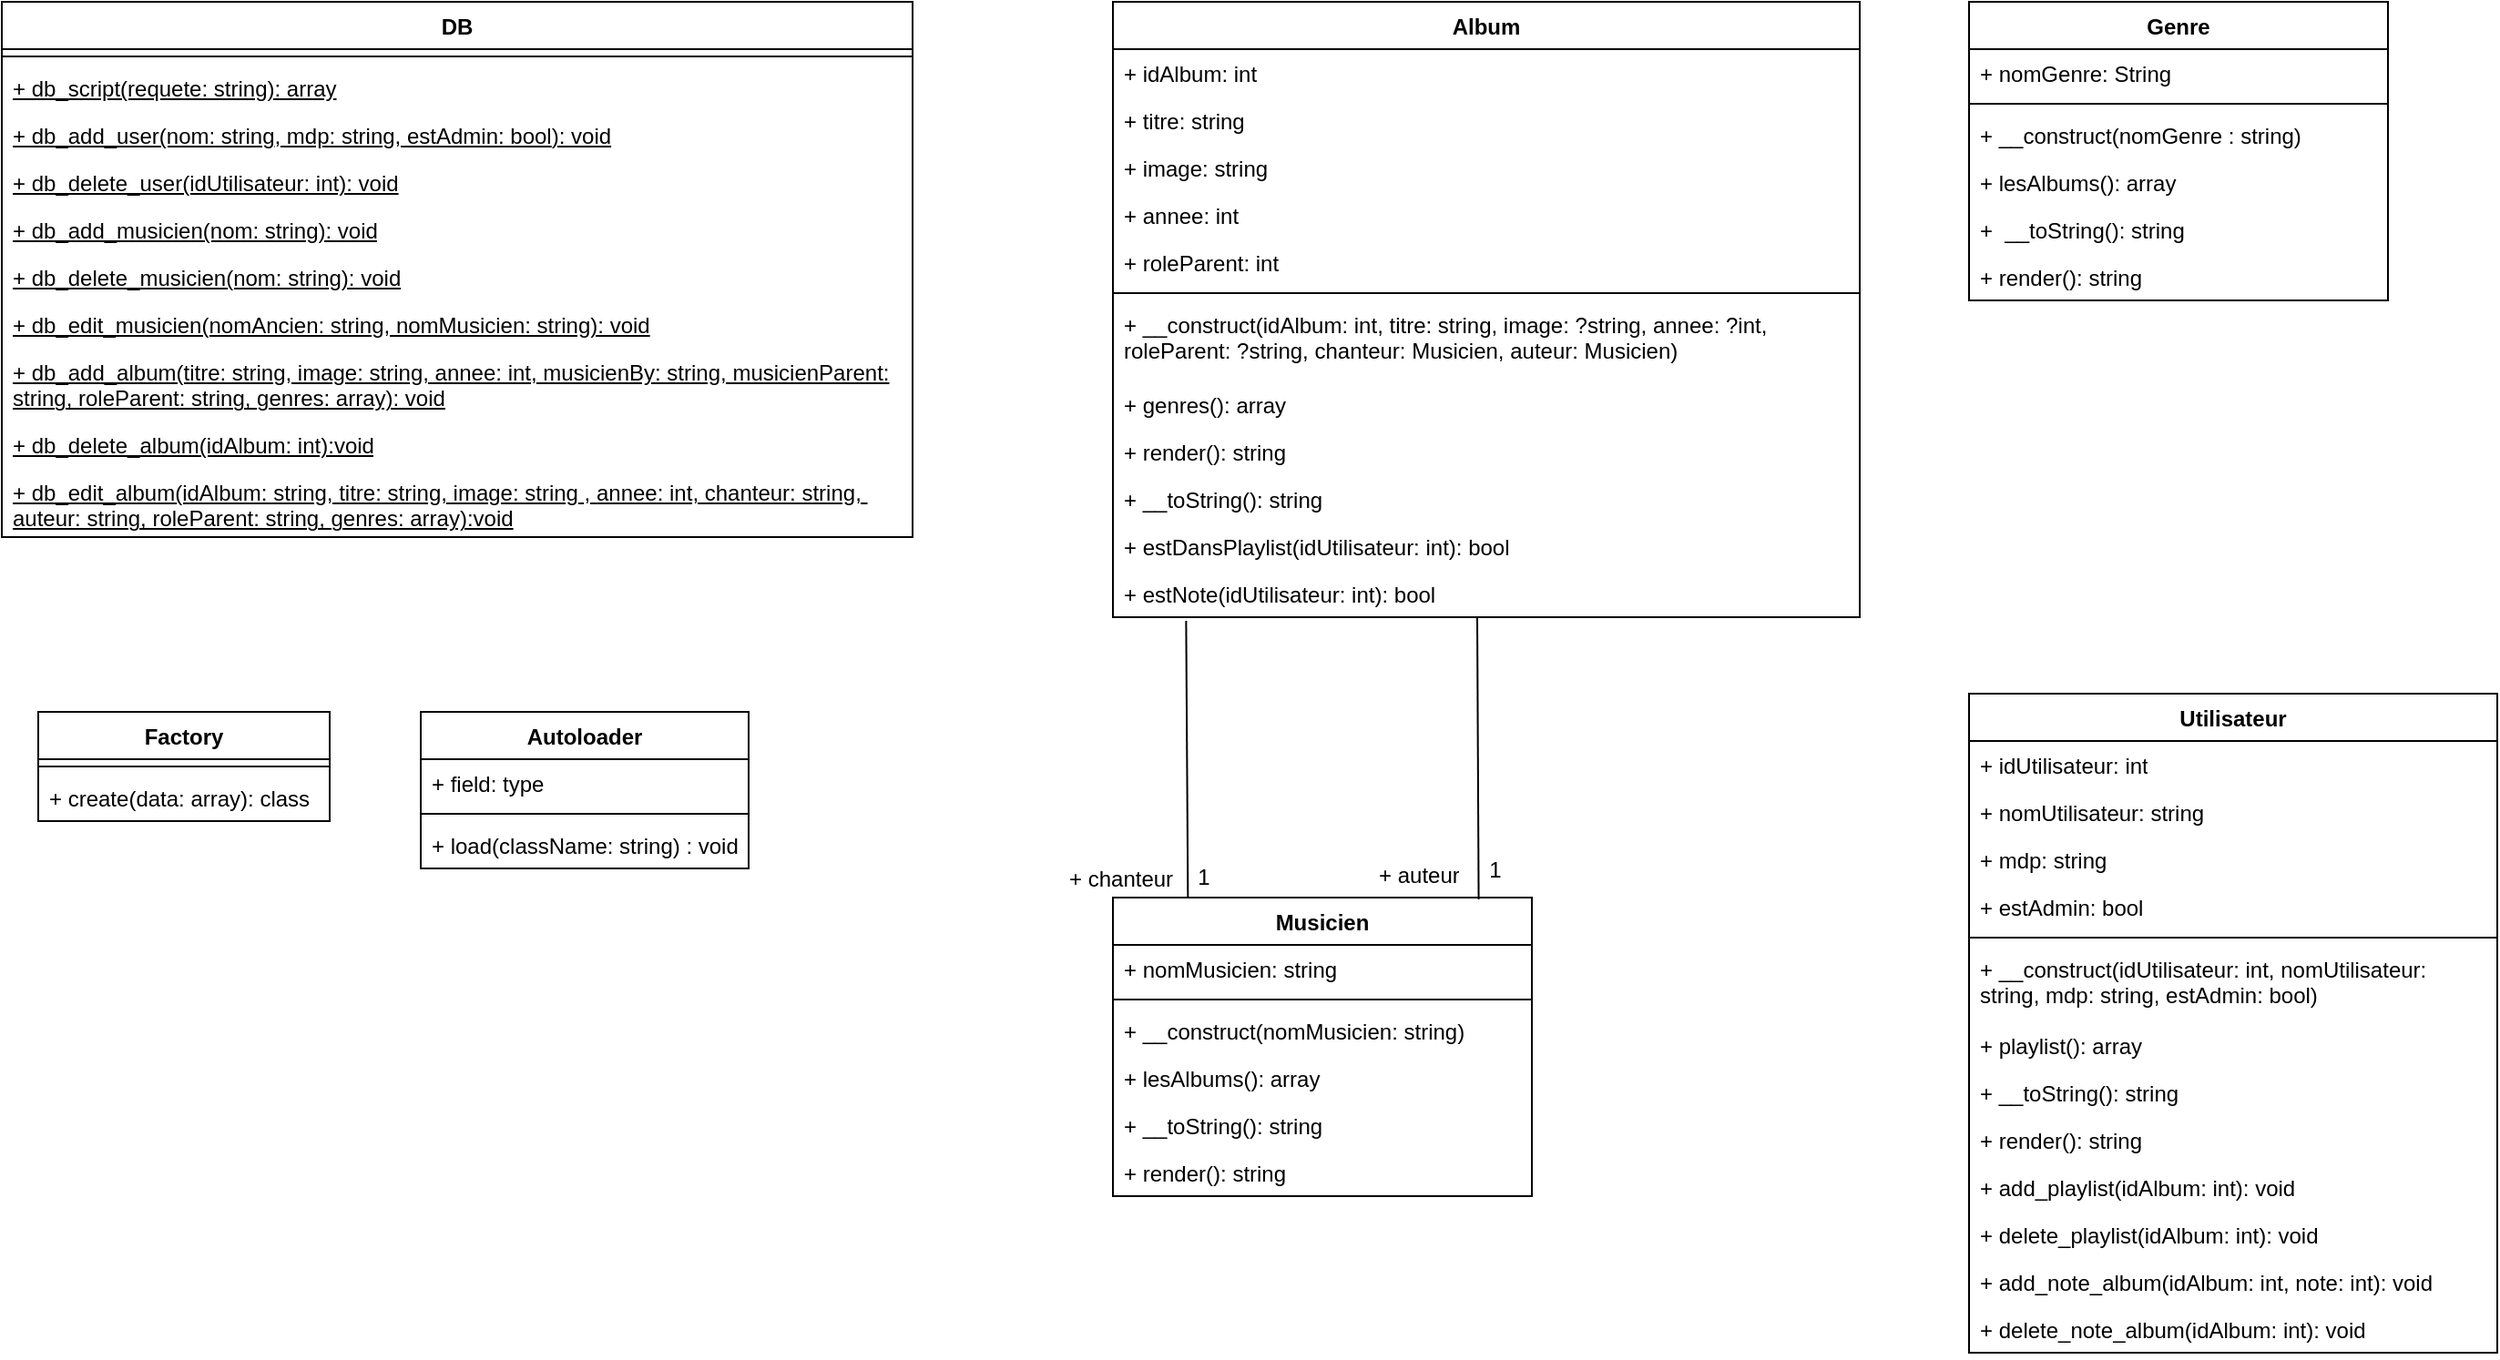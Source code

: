 <mxfile version="23.1.4" type="device">
  <diagram name="Page-1" id="rVPppRVCOgR-P-kdelrg">
    <mxGraphModel dx="1714" dy="949" grid="1" gridSize="10" guides="1" tooltips="1" connect="1" arrows="1" fold="1" page="1" pageScale="1" pageWidth="827" pageHeight="1169" math="0" shadow="0">
      <root>
        <mxCell id="0" />
        <mxCell id="1" parent="0" />
        <mxCell id="kgBbqQctjWnR-cM4hc16-5" value="DB" style="swimlane;fontStyle=1;align=center;verticalAlign=top;childLayout=stackLayout;horizontal=1;startSize=26;horizontalStack=0;resizeParent=1;resizeParentMax=0;resizeLast=0;collapsible=1;marginBottom=0;whiteSpace=wrap;html=1;" vertex="1" parent="1">
          <mxGeometry x="10" y="10" width="500" height="294" as="geometry" />
        </mxCell>
        <mxCell id="kgBbqQctjWnR-cM4hc16-7" value="" style="line;strokeWidth=1;fillColor=none;align=left;verticalAlign=middle;spacingTop=-1;spacingLeft=3;spacingRight=3;rotatable=0;labelPosition=right;points=[];portConstraint=eastwest;strokeColor=inherit;" vertex="1" parent="kgBbqQctjWnR-cM4hc16-5">
          <mxGeometry y="26" width="500" height="8" as="geometry" />
        </mxCell>
        <mxCell id="kgBbqQctjWnR-cM4hc16-9" value="&lt;u&gt;+ db_script(requete: string): array&lt;/u&gt;" style="text;strokeColor=none;fillColor=none;align=left;verticalAlign=top;spacingLeft=4;spacingRight=4;overflow=hidden;rotatable=0;points=[[0,0.5],[1,0.5]];portConstraint=eastwest;whiteSpace=wrap;html=1;" vertex="1" parent="kgBbqQctjWnR-cM4hc16-5">
          <mxGeometry y="34" width="500" height="26" as="geometry" />
        </mxCell>
        <mxCell id="kgBbqQctjWnR-cM4hc16-11" value="&lt;u&gt;+ db_add_user(nom:&lt;/u&gt;&lt;u&gt; string&lt;/u&gt;&lt;u&gt;, mdp&lt;/u&gt;&lt;u&gt;: string&lt;/u&gt;&lt;u&gt;, estAdmin:&lt;/u&gt;&lt;u&gt; bool&lt;/u&gt;&lt;u&gt;): void&lt;/u&gt;" style="text;strokeColor=none;fillColor=none;align=left;verticalAlign=top;spacingLeft=4;spacingRight=4;overflow=hidden;rotatable=0;points=[[0,0.5],[1,0.5]];portConstraint=eastwest;whiteSpace=wrap;html=1;" vertex="1" parent="kgBbqQctjWnR-cM4hc16-5">
          <mxGeometry y="60" width="500" height="26" as="geometry" />
        </mxCell>
        <mxCell id="kgBbqQctjWnR-cM4hc16-13" value="&lt;u&gt;+ db_delete_user(idUtilisateur: int): void&lt;/u&gt;" style="text;strokeColor=none;fillColor=none;align=left;verticalAlign=top;spacingLeft=4;spacingRight=4;overflow=hidden;rotatable=0;points=[[0,0.5],[1,0.5]];portConstraint=eastwest;whiteSpace=wrap;html=1;" vertex="1" parent="kgBbqQctjWnR-cM4hc16-5">
          <mxGeometry y="86" width="500" height="26" as="geometry" />
        </mxCell>
        <mxCell id="kgBbqQctjWnR-cM4hc16-15" value="+ db_add_musicien(nom: string): void" style="text;strokeColor=none;fillColor=none;align=left;verticalAlign=top;spacingLeft=4;spacingRight=4;overflow=hidden;rotatable=0;points=[[0,0.5],[1,0.5]];portConstraint=eastwest;whiteSpace=wrap;html=1;fontStyle=4" vertex="1" parent="kgBbqQctjWnR-cM4hc16-5">
          <mxGeometry y="112" width="500" height="26" as="geometry" />
        </mxCell>
        <mxCell id="kgBbqQctjWnR-cM4hc16-16" value="+ db_delete_musicien(nom: string): void" style="text;strokeColor=none;fillColor=none;align=left;verticalAlign=top;spacingLeft=4;spacingRight=4;overflow=hidden;rotatable=0;points=[[0,0.5],[1,0.5]];portConstraint=eastwest;whiteSpace=wrap;html=1;fontStyle=4" vertex="1" parent="kgBbqQctjWnR-cM4hc16-5">
          <mxGeometry y="138" width="500" height="26" as="geometry" />
        </mxCell>
        <mxCell id="kgBbqQctjWnR-cM4hc16-14" value="+ db_edit_musicien(nomAncien: string, nomMusicien:  string): void" style="text;strokeColor=none;fillColor=none;align=left;verticalAlign=top;spacingLeft=4;spacingRight=4;overflow=hidden;rotatable=0;points=[[0,0.5],[1,0.5]];portConstraint=eastwest;whiteSpace=wrap;html=1;fontStyle=4" vertex="1" parent="kgBbqQctjWnR-cM4hc16-5">
          <mxGeometry y="164" width="500" height="26" as="geometry" />
        </mxCell>
        <mxCell id="kgBbqQctjWnR-cM4hc16-12" value="+ db_add_album(titre: string, image: string, annee: int, musicienBy: string, musicienParent: string, roleParent: string, genres: array): void " style="text;strokeColor=none;fillColor=none;align=left;verticalAlign=top;spacingLeft=4;spacingRight=4;overflow=hidden;rotatable=0;points=[[0,0.5],[1,0.5]];portConstraint=eastwest;whiteSpace=wrap;html=1;fontStyle=4" vertex="1" parent="kgBbqQctjWnR-cM4hc16-5">
          <mxGeometry y="190" width="500" height="40" as="geometry" />
        </mxCell>
        <mxCell id="kgBbqQctjWnR-cM4hc16-10" value="+ db_delete_album(idAlbum: int):void" style="text;strokeColor=none;fillColor=none;align=left;verticalAlign=top;spacingLeft=4;spacingRight=4;overflow=hidden;rotatable=0;points=[[0,0.5],[1,0.5]];portConstraint=eastwest;whiteSpace=wrap;html=1;fontStyle=4" vertex="1" parent="kgBbqQctjWnR-cM4hc16-5">
          <mxGeometry y="230" width="500" height="26" as="geometry" />
        </mxCell>
        <mxCell id="kgBbqQctjWnR-cM4hc16-8" value="+ db_edit_album(idAlbum: string, titre: string, image: string , annee: int, chanteur: string,&amp;nbsp; auteur: string, roleParent: string, genres: array):void" style="text;strokeColor=none;fillColor=none;align=left;verticalAlign=top;spacingLeft=4;spacingRight=4;overflow=hidden;rotatable=0;points=[[0,0.5],[1,0.5]];portConstraint=eastwest;whiteSpace=wrap;html=1;fontStyle=4" vertex="1" parent="kgBbqQctjWnR-cM4hc16-5">
          <mxGeometry y="256" width="500" height="38" as="geometry" />
        </mxCell>
        <mxCell id="kgBbqQctjWnR-cM4hc16-17" value="Album" style="swimlane;fontStyle=1;align=center;verticalAlign=top;childLayout=stackLayout;horizontal=1;startSize=26;horizontalStack=0;resizeParent=1;resizeParentMax=0;resizeLast=0;collapsible=1;marginBottom=0;whiteSpace=wrap;html=1;" vertex="1" parent="1">
          <mxGeometry x="620" y="10" width="410" height="338" as="geometry" />
        </mxCell>
        <mxCell id="kgBbqQctjWnR-cM4hc16-21" value="+ idAlbum: int" style="text;strokeColor=none;fillColor=none;align=left;verticalAlign=top;spacingLeft=4;spacingRight=4;overflow=hidden;rotatable=0;points=[[0,0.5],[1,0.5]];portConstraint=eastwest;whiteSpace=wrap;html=1;" vertex="1" parent="kgBbqQctjWnR-cM4hc16-17">
          <mxGeometry y="26" width="410" height="26" as="geometry" />
        </mxCell>
        <mxCell id="kgBbqQctjWnR-cM4hc16-22" value="+ titre: string" style="text;strokeColor=none;fillColor=none;align=left;verticalAlign=top;spacingLeft=4;spacingRight=4;overflow=hidden;rotatable=0;points=[[0,0.5],[1,0.5]];portConstraint=eastwest;whiteSpace=wrap;html=1;" vertex="1" parent="kgBbqQctjWnR-cM4hc16-17">
          <mxGeometry y="52" width="410" height="26" as="geometry" />
        </mxCell>
        <mxCell id="kgBbqQctjWnR-cM4hc16-26" value="+ image: string" style="text;strokeColor=none;fillColor=none;align=left;verticalAlign=top;spacingLeft=4;spacingRight=4;overflow=hidden;rotatable=0;points=[[0,0.5],[1,0.5]];portConstraint=eastwest;whiteSpace=wrap;html=1;" vertex="1" parent="kgBbqQctjWnR-cM4hc16-17">
          <mxGeometry y="78" width="410" height="26" as="geometry" />
        </mxCell>
        <mxCell id="kgBbqQctjWnR-cM4hc16-25" value="+ annee: int" style="text;strokeColor=none;fillColor=none;align=left;verticalAlign=top;spacingLeft=4;spacingRight=4;overflow=hidden;rotatable=0;points=[[0,0.5],[1,0.5]];portConstraint=eastwest;whiteSpace=wrap;html=1;" vertex="1" parent="kgBbqQctjWnR-cM4hc16-17">
          <mxGeometry y="104" width="410" height="26" as="geometry" />
        </mxCell>
        <mxCell id="kgBbqQctjWnR-cM4hc16-24" value="+ roleParent: int" style="text;strokeColor=none;fillColor=none;align=left;verticalAlign=top;spacingLeft=4;spacingRight=4;overflow=hidden;rotatable=0;points=[[0,0.5],[1,0.5]];portConstraint=eastwest;whiteSpace=wrap;html=1;" vertex="1" parent="kgBbqQctjWnR-cM4hc16-17">
          <mxGeometry y="130" width="410" height="26" as="geometry" />
        </mxCell>
        <mxCell id="kgBbqQctjWnR-cM4hc16-19" value="" style="line;strokeWidth=1;fillColor=none;align=left;verticalAlign=middle;spacingTop=-1;spacingLeft=3;spacingRight=3;rotatable=0;labelPosition=right;points=[];portConstraint=eastwest;strokeColor=inherit;" vertex="1" parent="kgBbqQctjWnR-cM4hc16-17">
          <mxGeometry y="156" width="410" height="8" as="geometry" />
        </mxCell>
        <mxCell id="kgBbqQctjWnR-cM4hc16-20" value="+ __construct(idAlbum: int, titre:  string, image: ?string, annee: ?int, roleParent: ?string, chanteur: Musicien, auteur: Musicien)" style="text;strokeColor=none;fillColor=none;align=left;verticalAlign=top;spacingLeft=4;spacingRight=4;overflow=hidden;rotatable=0;points=[[0,0.5],[1,0.5]];portConstraint=eastwest;whiteSpace=wrap;html=1;" vertex="1" parent="kgBbqQctjWnR-cM4hc16-17">
          <mxGeometry y="164" width="410" height="44" as="geometry" />
        </mxCell>
        <mxCell id="kgBbqQctjWnR-cM4hc16-28" value="+ genres(): array" style="text;strokeColor=none;fillColor=none;align=left;verticalAlign=top;spacingLeft=4;spacingRight=4;overflow=hidden;rotatable=0;points=[[0,0.5],[1,0.5]];portConstraint=eastwest;whiteSpace=wrap;html=1;" vertex="1" parent="kgBbqQctjWnR-cM4hc16-17">
          <mxGeometry y="208" width="410" height="26" as="geometry" />
        </mxCell>
        <mxCell id="kgBbqQctjWnR-cM4hc16-31" value="+ render(): string" style="text;strokeColor=none;fillColor=none;align=left;verticalAlign=top;spacingLeft=4;spacingRight=4;overflow=hidden;rotatable=0;points=[[0,0.5],[1,0.5]];portConstraint=eastwest;whiteSpace=wrap;html=1;" vertex="1" parent="kgBbqQctjWnR-cM4hc16-17">
          <mxGeometry y="234" width="410" height="26" as="geometry" />
        </mxCell>
        <mxCell id="kgBbqQctjWnR-cM4hc16-30" value="+ __toString(): string" style="text;strokeColor=none;fillColor=none;align=left;verticalAlign=top;spacingLeft=4;spacingRight=4;overflow=hidden;rotatable=0;points=[[0,0.5],[1,0.5]];portConstraint=eastwest;whiteSpace=wrap;html=1;" vertex="1" parent="kgBbqQctjWnR-cM4hc16-17">
          <mxGeometry y="260" width="410" height="26" as="geometry" />
        </mxCell>
        <mxCell id="kgBbqQctjWnR-cM4hc16-29" value="+ estDansPlaylist(idUtilisateur: int): bool" style="text;strokeColor=none;fillColor=none;align=left;verticalAlign=top;spacingLeft=4;spacingRight=4;overflow=hidden;rotatable=0;points=[[0,0.5],[1,0.5]];portConstraint=eastwest;whiteSpace=wrap;html=1;" vertex="1" parent="kgBbqQctjWnR-cM4hc16-17">
          <mxGeometry y="286" width="410" height="26" as="geometry" />
        </mxCell>
        <mxCell id="kgBbqQctjWnR-cM4hc16-27" value="+ estNote(idUtilisateur: int): bool " style="text;strokeColor=none;fillColor=none;align=left;verticalAlign=top;spacingLeft=4;spacingRight=4;overflow=hidden;rotatable=0;points=[[0,0.5],[1,0.5]];portConstraint=eastwest;whiteSpace=wrap;html=1;" vertex="1" parent="kgBbqQctjWnR-cM4hc16-17">
          <mxGeometry y="312" width="410" height="26" as="geometry" />
        </mxCell>
        <mxCell id="kgBbqQctjWnR-cM4hc16-32" value="Genre" style="swimlane;fontStyle=1;align=center;verticalAlign=top;childLayout=stackLayout;horizontal=1;startSize=26;horizontalStack=0;resizeParent=1;resizeParentMax=0;resizeLast=0;collapsible=1;marginBottom=0;whiteSpace=wrap;html=1;" vertex="1" parent="1">
          <mxGeometry x="1090" y="10" width="230" height="164" as="geometry" />
        </mxCell>
        <mxCell id="kgBbqQctjWnR-cM4hc16-33" value="+ nomGenre: String" style="text;strokeColor=none;fillColor=none;align=left;verticalAlign=top;spacingLeft=4;spacingRight=4;overflow=hidden;rotatable=0;points=[[0,0.5],[1,0.5]];portConstraint=eastwest;whiteSpace=wrap;html=1;" vertex="1" parent="kgBbqQctjWnR-cM4hc16-32">
          <mxGeometry y="26" width="230" height="26" as="geometry" />
        </mxCell>
        <mxCell id="kgBbqQctjWnR-cM4hc16-34" value="" style="line;strokeWidth=1;fillColor=none;align=left;verticalAlign=middle;spacingTop=-1;spacingLeft=3;spacingRight=3;rotatable=0;labelPosition=right;points=[];portConstraint=eastwest;strokeColor=inherit;" vertex="1" parent="kgBbqQctjWnR-cM4hc16-32">
          <mxGeometry y="52" width="230" height="8" as="geometry" />
        </mxCell>
        <mxCell id="kgBbqQctjWnR-cM4hc16-35" value="+ __construct(nomGenre : string)" style="text;strokeColor=none;fillColor=none;align=left;verticalAlign=top;spacingLeft=4;spacingRight=4;overflow=hidden;rotatable=0;points=[[0,0.5],[1,0.5]];portConstraint=eastwest;whiteSpace=wrap;html=1;" vertex="1" parent="kgBbqQctjWnR-cM4hc16-32">
          <mxGeometry y="60" width="230" height="26" as="geometry" />
        </mxCell>
        <mxCell id="kgBbqQctjWnR-cM4hc16-38" value="+ lesAlbums(): array" style="text;strokeColor=none;fillColor=none;align=left;verticalAlign=top;spacingLeft=4;spacingRight=4;overflow=hidden;rotatable=0;points=[[0,0.5],[1,0.5]];portConstraint=eastwest;whiteSpace=wrap;html=1;" vertex="1" parent="kgBbqQctjWnR-cM4hc16-32">
          <mxGeometry y="86" width="230" height="26" as="geometry" />
        </mxCell>
        <mxCell id="kgBbqQctjWnR-cM4hc16-37" value="+&amp;nbsp; __toString(): string " style="text;strokeColor=none;fillColor=none;align=left;verticalAlign=top;spacingLeft=4;spacingRight=4;overflow=hidden;rotatable=0;points=[[0,0.5],[1,0.5]];portConstraint=eastwest;whiteSpace=wrap;html=1;" vertex="1" parent="kgBbqQctjWnR-cM4hc16-32">
          <mxGeometry y="112" width="230" height="26" as="geometry" />
        </mxCell>
        <mxCell id="kgBbqQctjWnR-cM4hc16-36" value="+ render(): string" style="text;strokeColor=none;fillColor=none;align=left;verticalAlign=top;spacingLeft=4;spacingRight=4;overflow=hidden;rotatable=0;points=[[0,0.5],[1,0.5]];portConstraint=eastwest;whiteSpace=wrap;html=1;" vertex="1" parent="kgBbqQctjWnR-cM4hc16-32">
          <mxGeometry y="138" width="230" height="26" as="geometry" />
        </mxCell>
        <mxCell id="kgBbqQctjWnR-cM4hc16-39" value="Musicien" style="swimlane;fontStyle=1;align=center;verticalAlign=top;childLayout=stackLayout;horizontal=1;startSize=26;horizontalStack=0;resizeParent=1;resizeParentMax=0;resizeLast=0;collapsible=1;marginBottom=0;whiteSpace=wrap;html=1;" vertex="1" parent="1">
          <mxGeometry x="620" y="502" width="230" height="164" as="geometry" />
        </mxCell>
        <mxCell id="kgBbqQctjWnR-cM4hc16-40" value="+ nomMusicien: string" style="text;strokeColor=none;fillColor=none;align=left;verticalAlign=top;spacingLeft=4;spacingRight=4;overflow=hidden;rotatable=0;points=[[0,0.5],[1,0.5]];portConstraint=eastwest;whiteSpace=wrap;html=1;" vertex="1" parent="kgBbqQctjWnR-cM4hc16-39">
          <mxGeometry y="26" width="230" height="26" as="geometry" />
        </mxCell>
        <mxCell id="kgBbqQctjWnR-cM4hc16-41" value="" style="line;strokeWidth=1;fillColor=none;align=left;verticalAlign=middle;spacingTop=-1;spacingLeft=3;spacingRight=3;rotatable=0;labelPosition=right;points=[];portConstraint=eastwest;strokeColor=inherit;" vertex="1" parent="kgBbqQctjWnR-cM4hc16-39">
          <mxGeometry y="52" width="230" height="8" as="geometry" />
        </mxCell>
        <mxCell id="kgBbqQctjWnR-cM4hc16-45" value="+ __construct(nomMusicien: string) " style="text;strokeColor=none;fillColor=none;align=left;verticalAlign=top;spacingLeft=4;spacingRight=4;overflow=hidden;rotatable=0;points=[[0,0.5],[1,0.5]];portConstraint=eastwest;whiteSpace=wrap;html=1;" vertex="1" parent="kgBbqQctjWnR-cM4hc16-39">
          <mxGeometry y="60" width="230" height="26" as="geometry" />
        </mxCell>
        <mxCell id="kgBbqQctjWnR-cM4hc16-44" value="+ lesAlbums(): array" style="text;strokeColor=none;fillColor=none;align=left;verticalAlign=top;spacingLeft=4;spacingRight=4;overflow=hidden;rotatable=0;points=[[0,0.5],[1,0.5]];portConstraint=eastwest;whiteSpace=wrap;html=1;" vertex="1" parent="kgBbqQctjWnR-cM4hc16-39">
          <mxGeometry y="86" width="230" height="26" as="geometry" />
        </mxCell>
        <mxCell id="kgBbqQctjWnR-cM4hc16-46" value="+ __toString(): string" style="text;strokeColor=none;fillColor=none;align=left;verticalAlign=top;spacingLeft=4;spacingRight=4;overflow=hidden;rotatable=0;points=[[0,0.5],[1,0.5]];portConstraint=eastwest;whiteSpace=wrap;html=1;" vertex="1" parent="kgBbqQctjWnR-cM4hc16-39">
          <mxGeometry y="112" width="230" height="26" as="geometry" />
        </mxCell>
        <mxCell id="kgBbqQctjWnR-cM4hc16-42" value="+ render(): string" style="text;strokeColor=none;fillColor=none;align=left;verticalAlign=top;spacingLeft=4;spacingRight=4;overflow=hidden;rotatable=0;points=[[0,0.5],[1,0.5]];portConstraint=eastwest;whiteSpace=wrap;html=1;" vertex="1" parent="kgBbqQctjWnR-cM4hc16-39">
          <mxGeometry y="138" width="230" height="26" as="geometry" />
        </mxCell>
        <mxCell id="kgBbqQctjWnR-cM4hc16-47" value="Utilisateur" style="swimlane;fontStyle=1;align=center;verticalAlign=top;childLayout=stackLayout;horizontal=1;startSize=26;horizontalStack=0;resizeParent=1;resizeParentMax=0;resizeLast=0;collapsible=1;marginBottom=0;whiteSpace=wrap;html=1;" vertex="1" parent="1">
          <mxGeometry x="1090" y="390" width="290" height="362" as="geometry" />
        </mxCell>
        <mxCell id="kgBbqQctjWnR-cM4hc16-48" value="+ idUtilisateur: int" style="text;strokeColor=none;fillColor=none;align=left;verticalAlign=top;spacingLeft=4;spacingRight=4;overflow=hidden;rotatable=0;points=[[0,0.5],[1,0.5]];portConstraint=eastwest;whiteSpace=wrap;html=1;" vertex="1" parent="kgBbqQctjWnR-cM4hc16-47">
          <mxGeometry y="26" width="290" height="26" as="geometry" />
        </mxCell>
        <mxCell id="kgBbqQctjWnR-cM4hc16-53" value="+ nomUtilisateur: string" style="text;strokeColor=none;fillColor=none;align=left;verticalAlign=top;spacingLeft=4;spacingRight=4;overflow=hidden;rotatable=0;points=[[0,0.5],[1,0.5]];portConstraint=eastwest;whiteSpace=wrap;html=1;" vertex="1" parent="kgBbqQctjWnR-cM4hc16-47">
          <mxGeometry y="52" width="290" height="26" as="geometry" />
        </mxCell>
        <mxCell id="kgBbqQctjWnR-cM4hc16-52" value="+ mdp: string" style="text;strokeColor=none;fillColor=none;align=left;verticalAlign=top;spacingLeft=4;spacingRight=4;overflow=hidden;rotatable=0;points=[[0,0.5],[1,0.5]];portConstraint=eastwest;whiteSpace=wrap;html=1;" vertex="1" parent="kgBbqQctjWnR-cM4hc16-47">
          <mxGeometry y="78" width="290" height="26" as="geometry" />
        </mxCell>
        <mxCell id="kgBbqQctjWnR-cM4hc16-51" value="+ estAdmin: bool" style="text;strokeColor=none;fillColor=none;align=left;verticalAlign=top;spacingLeft=4;spacingRight=4;overflow=hidden;rotatable=0;points=[[0,0.5],[1,0.5]];portConstraint=eastwest;whiteSpace=wrap;html=1;" vertex="1" parent="kgBbqQctjWnR-cM4hc16-47">
          <mxGeometry y="104" width="290" height="26" as="geometry" />
        </mxCell>
        <mxCell id="kgBbqQctjWnR-cM4hc16-49" value="" style="line;strokeWidth=1;fillColor=none;align=left;verticalAlign=middle;spacingTop=-1;spacingLeft=3;spacingRight=3;rotatable=0;labelPosition=right;points=[];portConstraint=eastwest;strokeColor=inherit;" vertex="1" parent="kgBbqQctjWnR-cM4hc16-47">
          <mxGeometry y="130" width="290" height="8" as="geometry" />
        </mxCell>
        <mxCell id="kgBbqQctjWnR-cM4hc16-54" value="+ __construct(&lt;span class=&quot;pl-s1&quot;&gt;idUtilisateur&lt;/span&gt;: int, &lt;span class=&quot;pl-s1&quot;&gt;nomUtilisateur&lt;/span&gt;: string, &lt;span class=&quot;pl-s1&quot;&gt;mdp&lt;/span&gt;: string, &lt;span class=&quot;pl-s1&quot;&gt;estAdmin&lt;/span&gt;: bool)" style="text;strokeColor=none;fillColor=none;align=left;verticalAlign=top;spacingLeft=4;spacingRight=4;overflow=hidden;rotatable=0;points=[[0,0.5],[1,0.5]];portConstraint=eastwest;whiteSpace=wrap;html=1;" vertex="1" parent="kgBbqQctjWnR-cM4hc16-47">
          <mxGeometry y="138" width="290" height="42" as="geometry" />
        </mxCell>
        <mxCell id="kgBbqQctjWnR-cM4hc16-56" value="+&amp;nbsp;playlist(): array" style="text;strokeColor=none;fillColor=none;align=left;verticalAlign=top;spacingLeft=4;spacingRight=4;overflow=hidden;rotatable=0;points=[[0,0.5],[1,0.5]];portConstraint=eastwest;whiteSpace=wrap;html=1;" vertex="1" parent="kgBbqQctjWnR-cM4hc16-47">
          <mxGeometry y="180" width="290" height="26" as="geometry" />
        </mxCell>
        <mxCell id="kgBbqQctjWnR-cM4hc16-59" value="+&amp;nbsp;__toString(): string" style="text;strokeColor=none;fillColor=none;align=left;verticalAlign=top;spacingLeft=4;spacingRight=4;overflow=hidden;rotatable=0;points=[[0,0.5],[1,0.5]];portConstraint=eastwest;whiteSpace=wrap;html=1;" vertex="1" parent="kgBbqQctjWnR-cM4hc16-47">
          <mxGeometry y="206" width="290" height="26" as="geometry" />
        </mxCell>
        <mxCell id="kgBbqQctjWnR-cM4hc16-58" value="+&amp;nbsp;render(): string" style="text;strokeColor=none;fillColor=none;align=left;verticalAlign=top;spacingLeft=4;spacingRight=4;overflow=hidden;rotatable=0;points=[[0,0.5],[1,0.5]];portConstraint=eastwest;whiteSpace=wrap;html=1;" vertex="1" parent="kgBbqQctjWnR-cM4hc16-47">
          <mxGeometry y="232" width="290" height="26" as="geometry" />
        </mxCell>
        <mxCell id="kgBbqQctjWnR-cM4hc16-57" value="+&amp;nbsp;add_playlist(&lt;span class=&quot;pl-s1&quot;&gt;idAlbum&lt;/span&gt;: int): void" style="text;strokeColor=none;fillColor=none;align=left;verticalAlign=top;spacingLeft=4;spacingRight=4;overflow=hidden;rotatable=0;points=[[0,0.5],[1,0.5]];portConstraint=eastwest;whiteSpace=wrap;html=1;" vertex="1" parent="kgBbqQctjWnR-cM4hc16-47">
          <mxGeometry y="258" width="290" height="26" as="geometry" />
        </mxCell>
        <mxCell id="kgBbqQctjWnR-cM4hc16-55" value="+&amp;nbsp;delete_playlist(&lt;span class=&quot;pl-s1&quot;&gt;idAlbum&lt;/span&gt;: int): void" style="text;strokeColor=none;fillColor=none;align=left;verticalAlign=top;spacingLeft=4;spacingRight=4;overflow=hidden;rotatable=0;points=[[0,0.5],[1,0.5]];portConstraint=eastwest;whiteSpace=wrap;html=1;" vertex="1" parent="kgBbqQctjWnR-cM4hc16-47">
          <mxGeometry y="284" width="290" height="26" as="geometry" />
        </mxCell>
        <mxCell id="kgBbqQctjWnR-cM4hc16-50" value="+&amp;nbsp;add_note_album(&lt;span class=&quot;pl-s1&quot;&gt;idAlbum&lt;/span&gt;: int, &lt;span class=&quot;pl-s1&quot;&gt;note:&lt;/span&gt; int): void" style="text;strokeColor=none;fillColor=none;align=left;verticalAlign=top;spacingLeft=4;spacingRight=4;overflow=hidden;rotatable=0;points=[[0,0.5],[1,0.5]];portConstraint=eastwest;whiteSpace=wrap;html=1;" vertex="1" parent="kgBbqQctjWnR-cM4hc16-47">
          <mxGeometry y="310" width="290" height="26" as="geometry" />
        </mxCell>
        <mxCell id="kgBbqQctjWnR-cM4hc16-60" value="+&amp;nbsp;delete_note_album(&lt;span class=&quot;pl-s1&quot;&gt;idAlbum&lt;/span&gt;: int): void" style="text;strokeColor=none;fillColor=none;align=left;verticalAlign=top;spacingLeft=4;spacingRight=4;overflow=hidden;rotatable=0;points=[[0,0.5],[1,0.5]];portConstraint=eastwest;whiteSpace=wrap;html=1;" vertex="1" parent="kgBbqQctjWnR-cM4hc16-47">
          <mxGeometry y="336" width="290" height="26" as="geometry" />
        </mxCell>
        <mxCell id="kgBbqQctjWnR-cM4hc16-23" value="+ chanteur" style="text;strokeColor=none;fillColor=none;align=left;verticalAlign=top;spacingLeft=4;spacingRight=4;overflow=hidden;rotatable=0;points=[[0,0.5],[1,0.5]];portConstraint=eastwest;whiteSpace=wrap;html=1;" vertex="1" parent="1">
          <mxGeometry x="590" y="478" width="70" height="26" as="geometry" />
        </mxCell>
        <mxCell id="kgBbqQctjWnR-cM4hc16-18" value="+ auteur" style="text;strokeColor=none;fillColor=none;align=left;verticalAlign=top;spacingLeft=4;spacingRight=4;overflow=hidden;rotatable=0;points=[[0,0.5],[1,0.5]];portConstraint=eastwest;whiteSpace=wrap;html=1;" vertex="1" parent="1">
          <mxGeometry x="760" y="476" width="60" height="26" as="geometry" />
        </mxCell>
        <mxCell id="kgBbqQctjWnR-cM4hc16-64" value="" style="endArrow=none;html=1;rounded=0;exitX=0.179;exitY=-0.001;exitDx=0;exitDy=0;exitPerimeter=0;entryX=0.098;entryY=1.077;entryDx=0;entryDy=0;entryPerimeter=0;" edge="1" parent="1" source="kgBbqQctjWnR-cM4hc16-39" target="kgBbqQctjWnR-cM4hc16-27">
          <mxGeometry width="50" height="50" relative="1" as="geometry">
            <mxPoint x="880" y="600" as="sourcePoint" />
            <mxPoint x="661" y="350" as="targetPoint" />
          </mxGeometry>
        </mxCell>
        <mxCell id="kgBbqQctjWnR-cM4hc16-65" value="" style="endArrow=none;html=1;rounded=0;entryX=0.098;entryY=1.077;entryDx=0;entryDy=0;entryPerimeter=0;exitX=0.873;exitY=0.006;exitDx=0;exitDy=0;exitPerimeter=0;" edge="1" parent="1" source="kgBbqQctjWnR-cM4hc16-39">
          <mxGeometry width="50" height="50" relative="1" as="geometry">
            <mxPoint x="821" y="500" as="sourcePoint" />
            <mxPoint x="820" y="348" as="targetPoint" />
          </mxGeometry>
        </mxCell>
        <mxCell id="kgBbqQctjWnR-cM4hc16-67" value="1" style="text;html=1;align=center;verticalAlign=middle;whiteSpace=wrap;rounded=0;" vertex="1" parent="1">
          <mxGeometry x="820" y="472" width="20" height="30" as="geometry" />
        </mxCell>
        <mxCell id="kgBbqQctjWnR-cM4hc16-68" value="1" style="text;html=1;align=center;verticalAlign=middle;whiteSpace=wrap;rounded=0;" vertex="1" parent="1">
          <mxGeometry x="640" y="476" width="60" height="30" as="geometry" />
        </mxCell>
        <mxCell id="kgBbqQctjWnR-cM4hc16-69" value="Factory" style="swimlane;fontStyle=1;align=center;verticalAlign=top;childLayout=stackLayout;horizontal=1;startSize=26;horizontalStack=0;resizeParent=1;resizeParentMax=0;resizeLast=0;collapsible=1;marginBottom=0;whiteSpace=wrap;html=1;" vertex="1" parent="1">
          <mxGeometry x="30" y="400" width="160" height="60" as="geometry" />
        </mxCell>
        <mxCell id="kgBbqQctjWnR-cM4hc16-71" value="" style="line;strokeWidth=1;fillColor=none;align=left;verticalAlign=middle;spacingTop=-1;spacingLeft=3;spacingRight=3;rotatable=0;labelPosition=right;points=[];portConstraint=eastwest;strokeColor=inherit;" vertex="1" parent="kgBbqQctjWnR-cM4hc16-69">
          <mxGeometry y="26" width="160" height="8" as="geometry" />
        </mxCell>
        <mxCell id="kgBbqQctjWnR-cM4hc16-72" value="+ create(data: array): class" style="text;strokeColor=none;fillColor=none;align=left;verticalAlign=top;spacingLeft=4;spacingRight=4;overflow=hidden;rotatable=0;points=[[0,0.5],[1,0.5]];portConstraint=eastwest;whiteSpace=wrap;html=1;" vertex="1" parent="kgBbqQctjWnR-cM4hc16-69">
          <mxGeometry y="34" width="160" height="26" as="geometry" />
        </mxCell>
        <mxCell id="kgBbqQctjWnR-cM4hc16-73" value="Autoloader" style="swimlane;fontStyle=1;align=center;verticalAlign=top;childLayout=stackLayout;horizontal=1;startSize=26;horizontalStack=0;resizeParent=1;resizeParentMax=0;resizeLast=0;collapsible=1;marginBottom=0;whiteSpace=wrap;html=1;" vertex="1" parent="1">
          <mxGeometry x="240" y="400" width="180" height="86" as="geometry" />
        </mxCell>
        <mxCell id="kgBbqQctjWnR-cM4hc16-74" value="+ field: type" style="text;strokeColor=none;fillColor=none;align=left;verticalAlign=top;spacingLeft=4;spacingRight=4;overflow=hidden;rotatable=0;points=[[0,0.5],[1,0.5]];portConstraint=eastwest;whiteSpace=wrap;html=1;" vertex="1" parent="kgBbqQctjWnR-cM4hc16-73">
          <mxGeometry y="26" width="180" height="26" as="geometry" />
        </mxCell>
        <mxCell id="kgBbqQctjWnR-cM4hc16-75" value="" style="line;strokeWidth=1;fillColor=none;align=left;verticalAlign=middle;spacingTop=-1;spacingLeft=3;spacingRight=3;rotatable=0;labelPosition=right;points=[];portConstraint=eastwest;strokeColor=inherit;" vertex="1" parent="kgBbqQctjWnR-cM4hc16-73">
          <mxGeometry y="52" width="180" height="8" as="geometry" />
        </mxCell>
        <mxCell id="kgBbqQctjWnR-cM4hc16-76" value="+ load(className: string) : void" style="text;strokeColor=none;fillColor=none;align=left;verticalAlign=top;spacingLeft=4;spacingRight=4;overflow=hidden;rotatable=0;points=[[0,0.5],[1,0.5]];portConstraint=eastwest;whiteSpace=wrap;html=1;" vertex="1" parent="kgBbqQctjWnR-cM4hc16-73">
          <mxGeometry y="60" width="180" height="26" as="geometry" />
        </mxCell>
      </root>
    </mxGraphModel>
  </diagram>
</mxfile>

